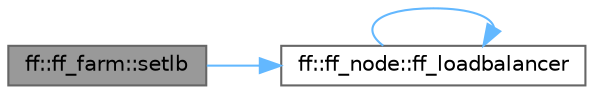 digraph "ff::ff_farm::setlb"
{
 // LATEX_PDF_SIZE
  bgcolor="transparent";
  edge [fontname=Helvetica,fontsize=10,labelfontname=Helvetica,labelfontsize=10];
  node [fontname=Helvetica,fontsize=10,shape=box,height=0.2,width=0.4];
  rankdir="LR";
  Node1 [id="Node000001",label="ff::ff_farm::setlb",height=0.2,width=0.4,color="gray40", fillcolor="grey60", style="filled", fontcolor="black",tooltip=" "];
  Node1 -> Node2 [id="edge3_Node000001_Node000002",color="steelblue1",style="solid",tooltip=" "];
  Node2 [id="Node000002",label="ff::ff_node::ff_loadbalancer",height=0.2,width=0.4,color="grey40", fillcolor="white", style="filled",URL="$classff_1_1ff__node.html#a4507398d523881cfadefdf463bfa5962",tooltip=" "];
  Node2 -> Node2 [id="edge4_Node000002_Node000002",color="steelblue1",style="solid",tooltip=" "];
}
